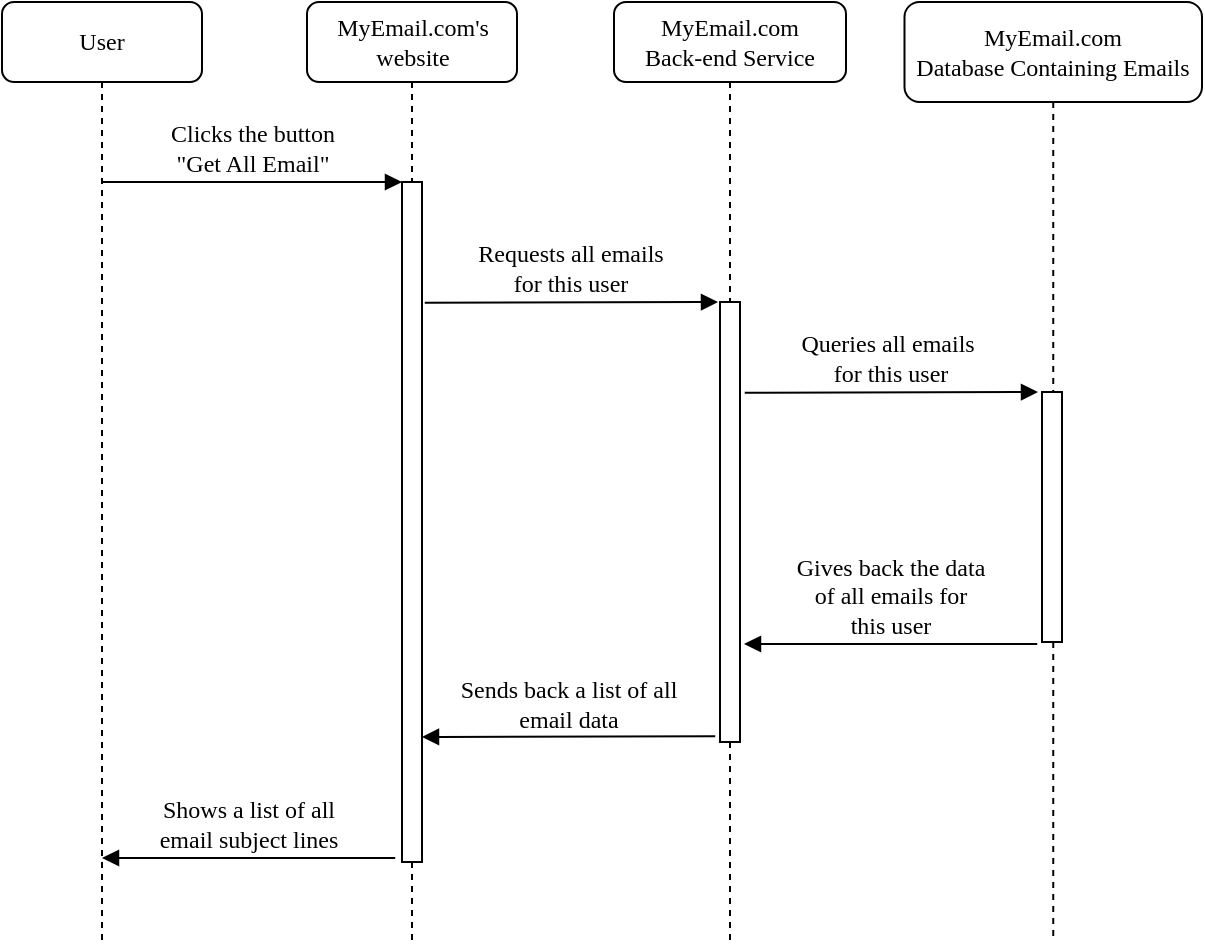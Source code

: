 <?xml version="1.0" encoding="UTF-8"?>
<mxfile version="14.4.3" type="google"><diagram id="nhbEczqoKPdLnpXWtPee" name="Page-1"><mxGraphModel dx="788" dy="402" grid="1" gridSize="10" guides="1" tooltips="1" connect="1" arrows="1" fold="1" page="1" pageScale="1" pageWidth="850" pageHeight="1100" math="0" shadow="0"><root><mxCell id="0"/><mxCell id="1" parent="0"/><mxCell id="pa3lZqwMQYX3wvlMpGwe-1" value="MyEmail.com&lt;br&gt;Database Containing Emails" style="shape=umlLifeline;perimeter=lifelinePerimeter;whiteSpace=wrap;html=1;container=1;collapsible=0;recursiveResize=0;outlineConnect=0;rounded=1;shadow=0;comic=0;labelBackgroundColor=none;strokeWidth=1;fontFamily=Verdana;fontSize=12;align=center;size=50;" vertex="1" parent="1"><mxGeometry x="521.25" y="110" width="148.75" height="470" as="geometry"/></mxCell><mxCell id="pa3lZqwMQYX3wvlMpGwe-2" value="MyEmail.com&lt;br&gt;Back-end Service" style="shape=umlLifeline;perimeter=lifelinePerimeter;whiteSpace=wrap;html=1;container=1;collapsible=0;recursiveResize=0;outlineConnect=0;rounded=1;shadow=0;comic=0;labelBackgroundColor=none;strokeWidth=1;fontFamily=Verdana;fontSize=12;align=center;" vertex="1" parent="1"><mxGeometry x="376" y="110" width="116" height="470" as="geometry"/></mxCell><mxCell id="pa3lZqwMQYX3wvlMpGwe-3" value="MyEmail.com's&lt;br&gt;website" style="shape=umlLifeline;perimeter=lifelinePerimeter;whiteSpace=wrap;html=1;container=1;collapsible=0;recursiveResize=0;outlineConnect=0;rounded=1;shadow=0;comic=0;labelBackgroundColor=none;strokeWidth=1;fontFamily=Verdana;fontSize=12;align=center;" vertex="1" parent="1"><mxGeometry x="222.5" y="110" width="105" height="470" as="geometry"/></mxCell><mxCell id="pa3lZqwMQYX3wvlMpGwe-4" value="" style="html=1;points=[];perimeter=orthogonalPerimeter;rounded=0;shadow=0;comic=0;labelBackgroundColor=none;strokeWidth=1;fontFamily=Verdana;fontSize=12;align=center;" vertex="1" parent="1"><mxGeometry x="270" y="200" width="10" height="340" as="geometry"/></mxCell><mxCell id="pa3lZqwMQYX3wvlMpGwe-5" value="User" style="shape=umlLifeline;perimeter=lifelinePerimeter;whiteSpace=wrap;html=1;container=1;collapsible=0;recursiveResize=0;outlineConnect=0;rounded=1;shadow=0;comic=0;labelBackgroundColor=none;strokeWidth=1;fontFamily=Verdana;fontSize=12;align=center;" vertex="1" parent="1"><mxGeometry x="70" y="110" width="100" height="470" as="geometry"/></mxCell><mxCell id="pa3lZqwMQYX3wvlMpGwe-6" value="" style="html=1;points=[];perimeter=orthogonalPerimeter;rounded=0;shadow=0;comic=0;labelBackgroundColor=none;strokeWidth=1;fontFamily=Verdana;fontSize=12;align=center;" vertex="1" parent="1"><mxGeometry x="429" y="260" width="10" height="220" as="geometry"/></mxCell><mxCell id="pa3lZqwMQYX3wvlMpGwe-7" value="" style="html=1;points=[];perimeter=orthogonalPerimeter;rounded=0;shadow=0;comic=0;labelBackgroundColor=none;strokeWidth=1;fontFamily=Verdana;fontSize=12;align=center;" vertex="1" parent="1"><mxGeometry x="590" y="305" width="10" height="125" as="geometry"/></mxCell><mxCell id="pa3lZqwMQYX3wvlMpGwe-8" value="Clicks the button &lt;br&gt;&quot;Get All Email&quot;" style="html=1;verticalAlign=bottom;endArrow=block;labelBackgroundColor=none;fontFamily=Verdana;fontSize=12;edgeStyle=elbowEdgeStyle;elbow=horizontal;entryX=0;entryY=0;entryDx=0;entryDy=0;entryPerimeter=0;" edge="1" parent="1" target="pa3lZqwMQYX3wvlMpGwe-4"><mxGeometry relative="1" as="geometry"><mxPoint x="120" y="200" as="sourcePoint"/><mxPoint x="260" y="200" as="targetPoint"/></mxGeometry></mxCell><mxCell id="pa3lZqwMQYX3wvlMpGwe-9" value="Requests all emails&lt;br&gt;for this user" style="html=1;verticalAlign=bottom;endArrow=block;entryX=0;entryY=0;labelBackgroundColor=none;fontFamily=Verdana;fontSize=12;edgeStyle=elbowEdgeStyle;elbow=vertical;exitX=1.238;exitY=0.151;exitDx=0;exitDy=0;exitPerimeter=0;" edge="1" parent="1"><mxGeometry relative="1" as="geometry"><mxPoint x="281.38" y="260.4" as="sourcePoint"/><mxPoint x="428" y="260" as="targetPoint"/></mxGeometry></mxCell><mxCell id="pa3lZqwMQYX3wvlMpGwe-10" value="Queries all emails&amp;nbsp;&lt;br&gt;for this user" style="html=1;verticalAlign=bottom;endArrow=block;entryX=0;entryY=0;labelBackgroundColor=none;fontFamily=Verdana;fontSize=12;edgeStyle=elbowEdgeStyle;elbow=vertical;exitX=1.238;exitY=0.151;exitDx=0;exitDy=0;exitPerimeter=0;" edge="1" parent="1"><mxGeometry relative="1" as="geometry"><mxPoint x="441.38" y="305.4" as="sourcePoint"/><mxPoint x="588" y="305" as="targetPoint"/></mxGeometry></mxCell><mxCell id="pa3lZqwMQYX3wvlMpGwe-11" value="Gives back the data&lt;br&gt;of all emails for &lt;br&gt;this user" style="html=1;verticalAlign=bottom;endArrow=block;entryX=0;entryY=0;labelBackgroundColor=none;fontFamily=Verdana;fontSize=12;edgeStyle=elbowEdgeStyle;elbow=vertical;exitX=1.238;exitY=0.151;exitDx=0;exitDy=0;exitPerimeter=0;" edge="1" parent="1"><mxGeometry x="0.002" relative="1" as="geometry"><mxPoint x="587.62" y="431" as="sourcePoint"/><mxPoint x="441" y="431.4" as="targetPoint"/><mxPoint as="offset"/></mxGeometry></mxCell><mxCell id="pa3lZqwMQYX3wvlMpGwe-12" value="Sends back a list of all&lt;br&gt;email data" style="html=1;verticalAlign=bottom;endArrow=block;entryX=0;entryY=0;labelBackgroundColor=none;fontFamily=Verdana;fontSize=12;edgeStyle=elbowEdgeStyle;elbow=vertical;exitX=1.238;exitY=0.151;exitDx=0;exitDy=0;exitPerimeter=0;" edge="1" parent="1"><mxGeometry x="0.002" relative="1" as="geometry"><mxPoint x="426.62" y="477.17" as="sourcePoint"/><mxPoint x="280" y="477.57" as="targetPoint"/><mxPoint as="offset"/></mxGeometry></mxCell><mxCell id="pa3lZqwMQYX3wvlMpGwe-13" value="Shows a list of all &lt;br&gt;email subject lines" style="html=1;verticalAlign=bottom;endArrow=block;entryX=0;entryY=0;labelBackgroundColor=none;fontFamily=Verdana;fontSize=12;edgeStyle=elbowEdgeStyle;elbow=vertical;exitX=1.238;exitY=0.151;exitDx=0;exitDy=0;exitPerimeter=0;" edge="1" parent="1"><mxGeometry x="0.002" relative="1" as="geometry"><mxPoint x="266.62" y="538" as="sourcePoint"/><mxPoint x="120" y="538.4" as="targetPoint"/><mxPoint as="offset"/></mxGeometry></mxCell></root></mxGraphModel></diagram></mxfile>